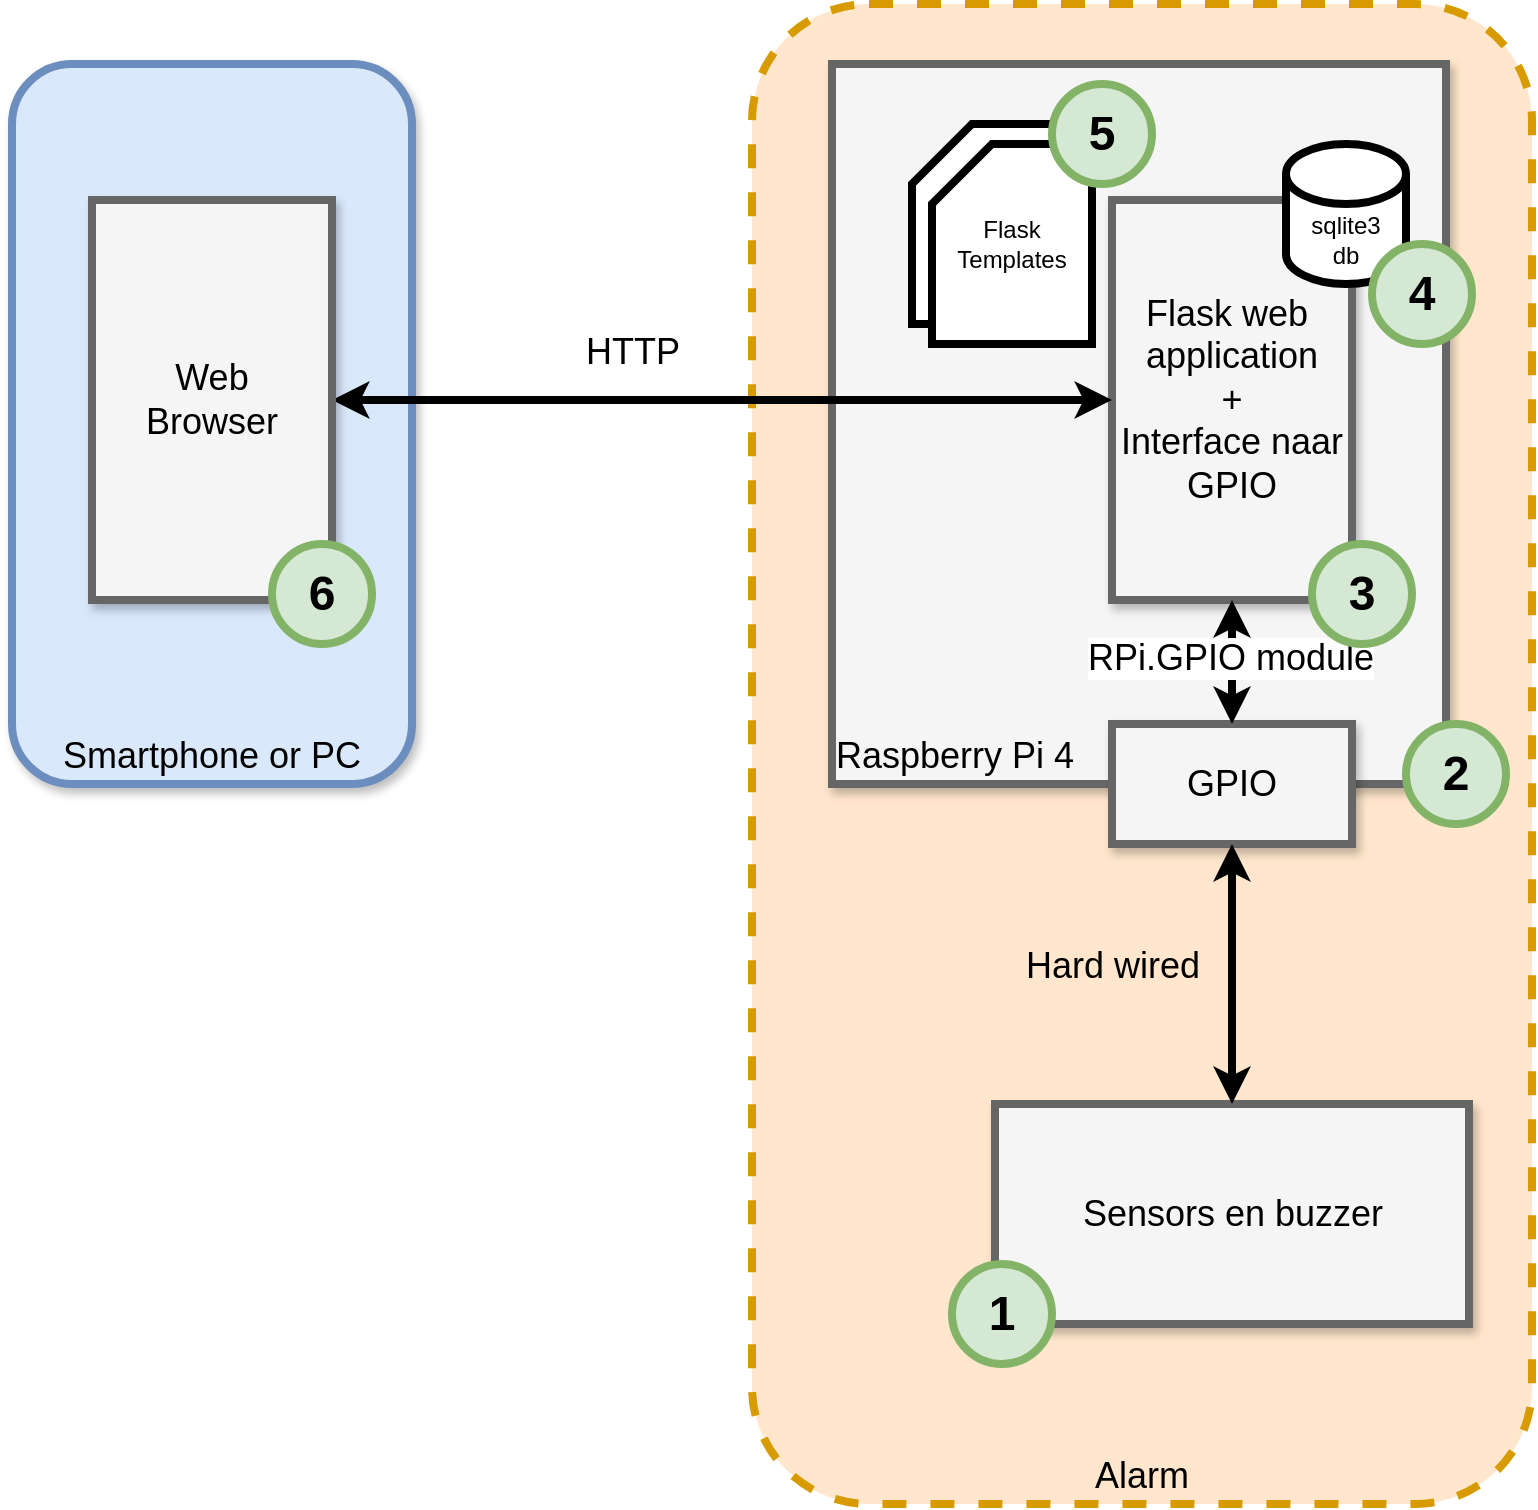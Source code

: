 <mxfile version="14.7.1" type="device"><diagram name="Page-1" id="90a13364-a465-7bf4-72fc-28e22215d7a0"><mxGraphModel dx="1238" dy="946" grid="1" gridSize="10" guides="1" tooltips="1" connect="1" arrows="1" fold="1" page="1" pageScale="1.5" pageWidth="1169" pageHeight="826" background="none" math="0" shadow="0"><root><mxCell id="0" style=";html=1;"/><mxCell id="1" style=";html=1;" parent="0"/><mxCell id="Imu15dM6gV26B6b66Kzb-14" value="Alarm" style="rounded=1;whiteSpace=wrap;html=1;fontSize=18;strokeWidth=4;align=center;verticalAlign=bottom;fillColor=#ffe6cc;strokeColor=#d79b00;dashed=1;" vertex="1" parent="1"><mxGeometry x="610" y="370" width="390" height="750" as="geometry"/></mxCell><mxCell id="3a17f1ce550125da-2" value="Raspberry Pi 4" style="whiteSpace=wrap;html=1;shadow=1;fontSize=18;fillColor=#f5f5f5;strokeColor=#666666;align=left;verticalAlign=bottom;strokeWidth=4;" parent="1" vertex="1"><mxGeometry x="650" y="400" width="307" height="360" as="geometry"/></mxCell><mxCell id="3a17f1ce550125da-4" value="Flask web&amp;nbsp; application&lt;br&gt;+&lt;br&gt;Interface naar GPIO" style="whiteSpace=wrap;html=1;shadow=1;fontSize=18;fillColor=#f5f5f5;strokeColor=#666666;strokeWidth=4;" parent="1" vertex="1"><mxGeometry x="790" y="468" width="120" height="200" as="geometry"/></mxCell><mxCell id="3a17f1ce550125da-5" value="&lt;br&gt;Smartphone or PC" style="whiteSpace=wrap;html=1;shadow=1;fontSize=18;fillColor=#dae8fc;strokeColor=#6c8ebf;strokeWidth=4;align=center;verticalAlign=bottom;rounded=1;" parent="1" vertex="1"><mxGeometry x="240" y="400" width="200" height="360" as="geometry"/></mxCell><mxCell id="3a17f1ce550125da-7" value="GPIO" style="whiteSpace=wrap;html=1;shadow=1;fontSize=18;fillColor=#f5f5f5;strokeColor=#666666;strokeWidth=4;" parent="1" vertex="1"><mxGeometry x="790" y="730" width="120" height="60" as="geometry"/></mxCell><mxCell id="Imu15dM6gV26B6b66Kzb-1" value="sqlite3&lt;br&gt;db" style="shape=cylinder3;whiteSpace=wrap;html=1;boundedLbl=1;backgroundOutline=1;size=15;align=center;verticalAlign=middle;strokeWidth=4;" vertex="1" parent="1"><mxGeometry x="877" y="440" width="60" height="70" as="geometry"/></mxCell><mxCell id="Imu15dM6gV26B6b66Kzb-2" value="Sensors en buzzer" style="whiteSpace=wrap;html=1;shadow=1;fontSize=18;fillColor=#f5f5f5;strokeColor=#666666;align=center;verticalAlign=middle;strokeWidth=4;" vertex="1" parent="1"><mxGeometry x="731.5" y="920" width="237" height="110" as="geometry"/></mxCell><mxCell id="Imu15dM6gV26B6b66Kzb-4" style="edgeStyle=none;rounded=0;orthogonalLoop=1;jettySize=auto;html=1;exitX=1;exitY=0.5;exitDx=0;exitDy=0;strokeWidth=4;startArrow=classic;startFill=1;" edge="1" parent="1" source="Imu15dM6gV26B6b66Kzb-3" target="3a17f1ce550125da-4"><mxGeometry relative="1" as="geometry"/></mxCell><mxCell id="Imu15dM6gV26B6b66Kzb-7" value="HTTP" style="edgeLabel;html=1;align=center;verticalAlign=middle;resizable=0;points=[];fontSize=18;" vertex="1" connectable="0" parent="Imu15dM6gV26B6b66Kzb-4"><mxGeometry x="-0.087" y="-4" relative="1" as="geometry"><mxPoint x="-28" y="-28" as="offset"/></mxGeometry></mxCell><mxCell id="Imu15dM6gV26B6b66Kzb-3" value="Web&lt;br&gt;Browser" style="whiteSpace=wrap;html=1;shadow=1;fontSize=18;fillColor=#f5f5f5;strokeColor=#666666;strokeWidth=4;" vertex="1" parent="1"><mxGeometry x="280" y="468" width="120" height="200" as="geometry"/></mxCell><mxCell id="Imu15dM6gV26B6b66Kzb-5" style="edgeStyle=none;rounded=0;orthogonalLoop=1;jettySize=auto;html=1;exitX=0.5;exitY=1;exitDx=0;exitDy=0;strokeWidth=4;startArrow=classic;startFill=1;entryX=0.5;entryY=0;entryDx=0;entryDy=0;" edge="1" parent="1" source="3a17f1ce550125da-7" target="Imu15dM6gV26B6b66Kzb-2"><mxGeometry relative="1" as="geometry"><mxPoint x="410" y="564" as="sourcePoint"/><mxPoint x="800" y="564" as="targetPoint"/></mxGeometry></mxCell><mxCell id="Imu15dM6gV26B6b66Kzb-6" value="&lt;font style=&quot;font-size: 18px&quot;&gt;Hard wired&lt;/font&gt;" style="edgeLabel;html=1;align=center;verticalAlign=middle;resizable=0;points=[];labelBackgroundColor=none;" vertex="1" connectable="0" parent="Imu15dM6gV26B6b66Kzb-5"><mxGeometry x="-0.067" y="-1" relative="1" as="geometry"><mxPoint x="-59" as="offset"/></mxGeometry></mxCell><mxCell id="Imu15dM6gV26B6b66Kzb-8" style="edgeStyle=none;rounded=0;orthogonalLoop=1;jettySize=auto;html=1;exitX=0.5;exitY=1;exitDx=0;exitDy=0;strokeWidth=4;startArrow=classic;startFill=1;entryX=0.5;entryY=0;entryDx=0;entryDy=0;" edge="1" parent="1" source="3a17f1ce550125da-4" target="3a17f1ce550125da-7"><mxGeometry relative="1" as="geometry"><mxPoint x="860" y="760" as="sourcePoint"/><mxPoint x="860" y="850" as="targetPoint"/></mxGeometry></mxCell><mxCell id="Imu15dM6gV26B6b66Kzb-9" value="&lt;span style=&quot;font-size: 18px&quot;&gt;RPi.GPIO module&lt;/span&gt;" style="edgeLabel;html=1;align=center;verticalAlign=middle;resizable=0;points=[];" vertex="1" connectable="0" parent="Imu15dM6gV26B6b66Kzb-8"><mxGeometry x="-0.067" y="-1" relative="1" as="geometry"><mxPoint as="offset"/></mxGeometry></mxCell><mxCell id="Imu15dM6gV26B6b66Kzb-12" value="" style="shape=card;whiteSpace=wrap;html=1;fontSize=18;strokeWidth=4;align=left;verticalAlign=bottom;" vertex="1" parent="1"><mxGeometry x="690" y="430" width="80" height="100" as="geometry"/></mxCell><mxCell id="Imu15dM6gV26B6b66Kzb-13" value="Flask&lt;br style=&quot;font-size: 12px;&quot;&gt;Templates" style="shape=card;whiteSpace=wrap;html=1;fontSize=12;strokeWidth=4;align=center;verticalAlign=middle;" vertex="1" parent="1"><mxGeometry x="700" y="440" width="80" height="100" as="geometry"/></mxCell><mxCell id="Imu15dM6gV26B6b66Kzb-15" value="6" style="ellipse;whiteSpace=wrap;html=1;rounded=1;labelBackgroundColor=none;fontSize=24;strokeWidth=4;align=center;verticalAlign=middle;fontStyle=1;fillColor=#d5e8d4;strokeColor=#82b366;" vertex="1" parent="1"><mxGeometry x="370" y="640" width="50" height="50" as="geometry"/></mxCell><mxCell id="Imu15dM6gV26B6b66Kzb-16" value="5" style="ellipse;whiteSpace=wrap;html=1;rounded=1;labelBackgroundColor=none;fontSize=24;strokeWidth=4;align=center;verticalAlign=middle;fontStyle=1;fillColor=#d5e8d4;strokeColor=#82b366;" vertex="1" parent="1"><mxGeometry x="760" y="410" width="50" height="50" as="geometry"/></mxCell><mxCell id="Imu15dM6gV26B6b66Kzb-17" value="4" style="ellipse;whiteSpace=wrap;html=1;rounded=1;labelBackgroundColor=none;fontSize=24;strokeWidth=4;align=center;verticalAlign=middle;fontStyle=1;fillColor=#d5e8d4;strokeColor=#82b366;" vertex="1" parent="1"><mxGeometry x="920" y="490" width="50" height="50" as="geometry"/></mxCell><mxCell id="Imu15dM6gV26B6b66Kzb-18" value="3" style="ellipse;whiteSpace=wrap;html=1;rounded=1;labelBackgroundColor=none;fontSize=24;strokeWidth=4;align=center;verticalAlign=middle;fontStyle=1;fillColor=#d5e8d4;strokeColor=#82b366;" vertex="1" parent="1"><mxGeometry x="890" y="640" width="50" height="50" as="geometry"/></mxCell><mxCell id="Imu15dM6gV26B6b66Kzb-19" value="2" style="ellipse;whiteSpace=wrap;html=1;rounded=1;labelBackgroundColor=none;fontSize=24;strokeWidth=4;align=center;verticalAlign=middle;fontStyle=1;fillColor=#d5e8d4;strokeColor=#82b366;" vertex="1" parent="1"><mxGeometry x="937" y="730" width="50" height="50" as="geometry"/></mxCell><mxCell id="Imu15dM6gV26B6b66Kzb-20" value="1" style="ellipse;whiteSpace=wrap;html=1;rounded=1;labelBackgroundColor=none;fontSize=24;strokeWidth=4;align=center;verticalAlign=middle;fontStyle=1;fillColor=#d5e8d4;strokeColor=#82b366;" vertex="1" parent="1"><mxGeometry x="710" y="1000" width="50" height="50" as="geometry"/></mxCell></root></mxGraphModel></diagram></mxfile>